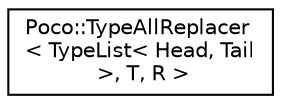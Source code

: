digraph "Graphical Class Hierarchy"
{
 // LATEX_PDF_SIZE
  edge [fontname="Helvetica",fontsize="10",labelfontname="Helvetica",labelfontsize="10"];
  node [fontname="Helvetica",fontsize="10",shape=record];
  rankdir="LR";
  Node0 [label="Poco::TypeAllReplacer\l\< TypeList\< Head, Tail\l \>, T, R \>",height=0.2,width=0.4,color="black", fillcolor="white", style="filled",URL="$structPoco_1_1TypeAllReplacer_3_01TypeList_3_01Head_00_01Tail_01_4_00_01T_00_01R_01_4.html",tooltip=" "];
}
